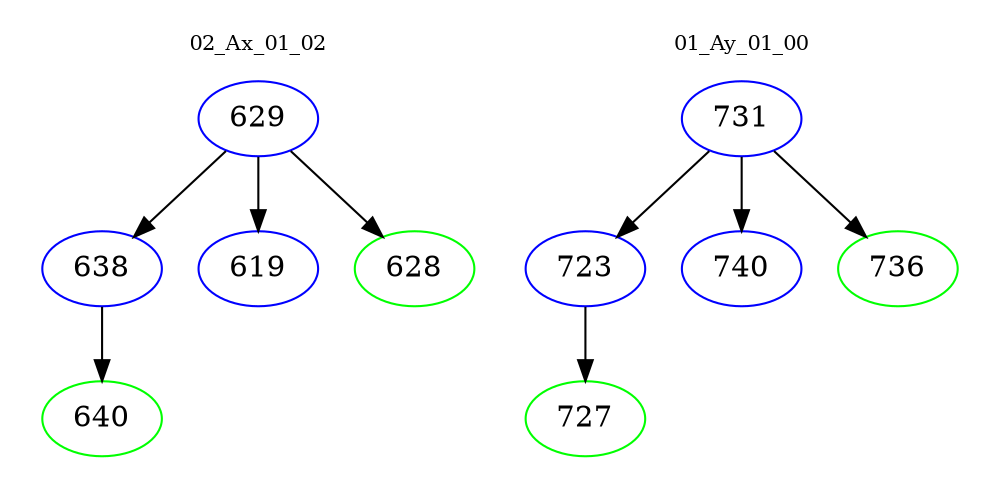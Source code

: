 digraph{
subgraph cluster_0 {
color = white
label = "02_Ax_01_02";
fontsize=10;
T0_629 [label="629", color="blue"]
T0_629 -> T0_638 [color="black"]
T0_638 [label="638", color="blue"]
T0_638 -> T0_640 [color="black"]
T0_640 [label="640", color="green"]
T0_629 -> T0_619 [color="black"]
T0_619 [label="619", color="blue"]
T0_629 -> T0_628 [color="black"]
T0_628 [label="628", color="green"]
}
subgraph cluster_1 {
color = white
label = "01_Ay_01_00";
fontsize=10;
T1_731 [label="731", color="blue"]
T1_731 -> T1_723 [color="black"]
T1_723 [label="723", color="blue"]
T1_723 -> T1_727 [color="black"]
T1_727 [label="727", color="green"]
T1_731 -> T1_740 [color="black"]
T1_740 [label="740", color="blue"]
T1_731 -> T1_736 [color="black"]
T1_736 [label="736", color="green"]
}
}
